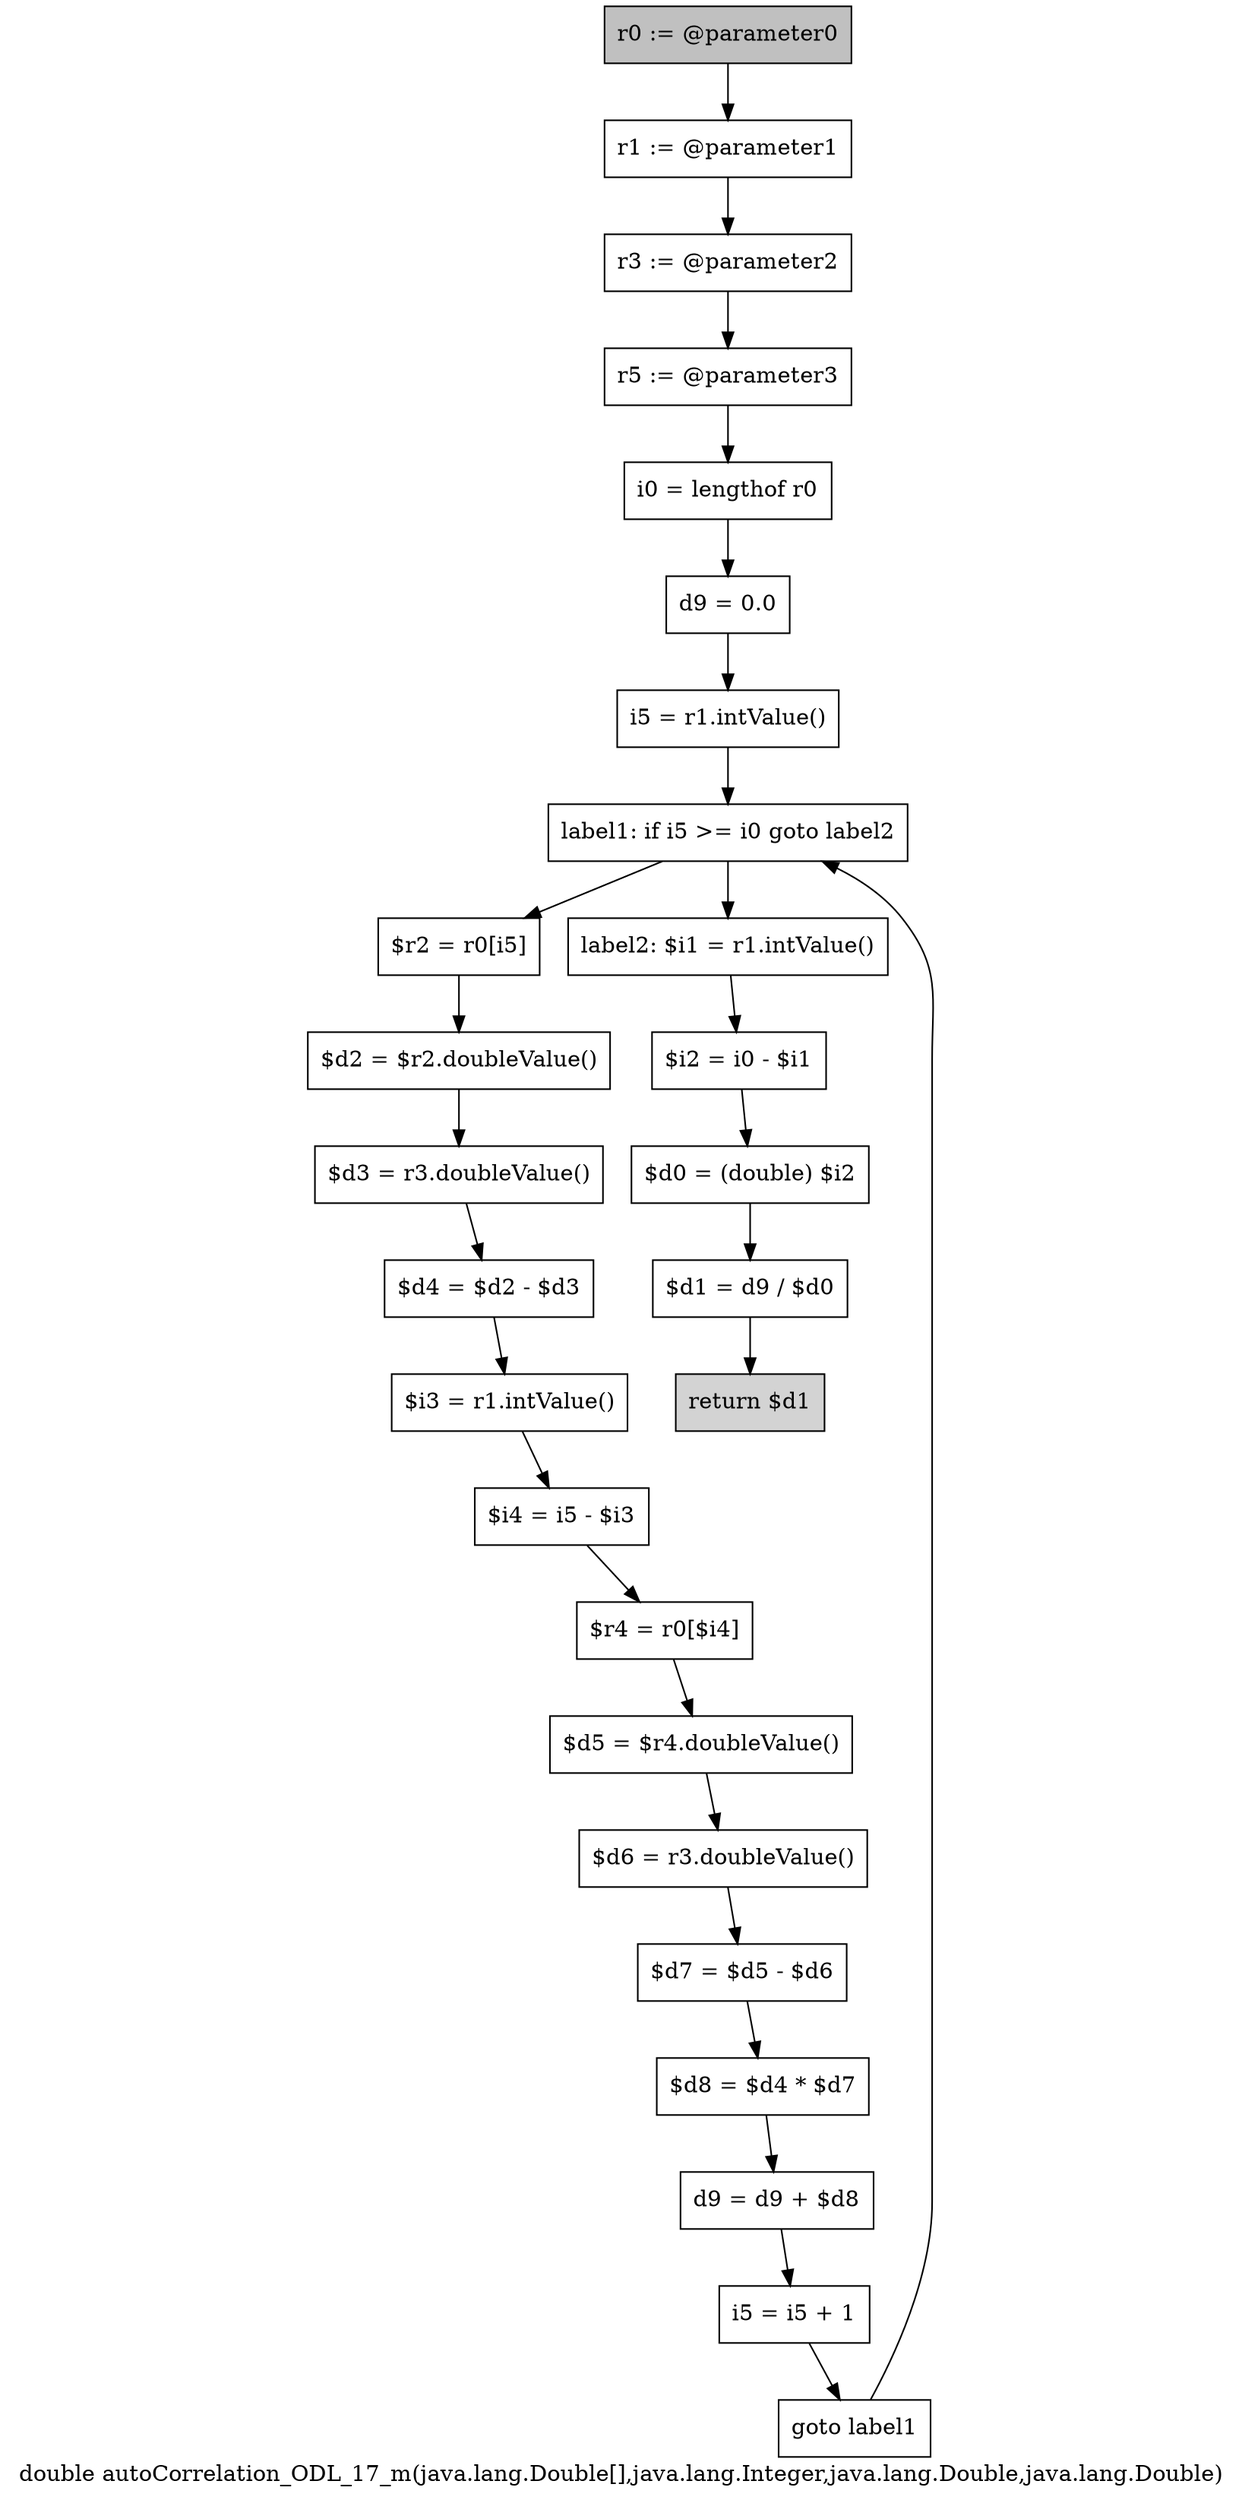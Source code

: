 digraph "double autoCorrelation_ODL_17_m(java.lang.Double[],java.lang.Integer,java.lang.Double,java.lang.Double)" {
    label="double autoCorrelation_ODL_17_m(java.lang.Double[],java.lang.Integer,java.lang.Double,java.lang.Double)";
    node [shape=box];
    "0" [style=filled,fillcolor=gray,label="r0 := @parameter0",];
    "1" [label="r1 := @parameter1",];
    "0"->"1";
    "2" [label="r3 := @parameter2",];
    "1"->"2";
    "3" [label="r5 := @parameter3",];
    "2"->"3";
    "4" [label="i0 = lengthof r0",];
    "3"->"4";
    "5" [label="d9 = 0.0",];
    "4"->"5";
    "6" [label="i5 = r1.intValue()",];
    "5"->"6";
    "7" [label="label1: if i5 >= i0 goto label2",];
    "6"->"7";
    "8" [label="$r2 = r0[i5]",];
    "7"->"8";
    "22" [label="label2: $i1 = r1.intValue()",];
    "7"->"22";
    "9" [label="$d2 = $r2.doubleValue()",];
    "8"->"9";
    "10" [label="$d3 = r3.doubleValue()",];
    "9"->"10";
    "11" [label="$d4 = $d2 - $d3",];
    "10"->"11";
    "12" [label="$i3 = r1.intValue()",];
    "11"->"12";
    "13" [label="$i4 = i5 - $i3",];
    "12"->"13";
    "14" [label="$r4 = r0[$i4]",];
    "13"->"14";
    "15" [label="$d5 = $r4.doubleValue()",];
    "14"->"15";
    "16" [label="$d6 = r3.doubleValue()",];
    "15"->"16";
    "17" [label="$d7 = $d5 - $d6",];
    "16"->"17";
    "18" [label="$d8 = $d4 * $d7",];
    "17"->"18";
    "19" [label="d9 = d9 + $d8",];
    "18"->"19";
    "20" [label="i5 = i5 + 1",];
    "19"->"20";
    "21" [label="goto label1",];
    "20"->"21";
    "21"->"7";
    "23" [label="$i2 = i0 - $i1",];
    "22"->"23";
    "24" [label="$d0 = (double) $i2",];
    "23"->"24";
    "25" [label="$d1 = d9 / $d0",];
    "24"->"25";
    "26" [style=filled,fillcolor=lightgray,label="return $d1",];
    "25"->"26";
}
